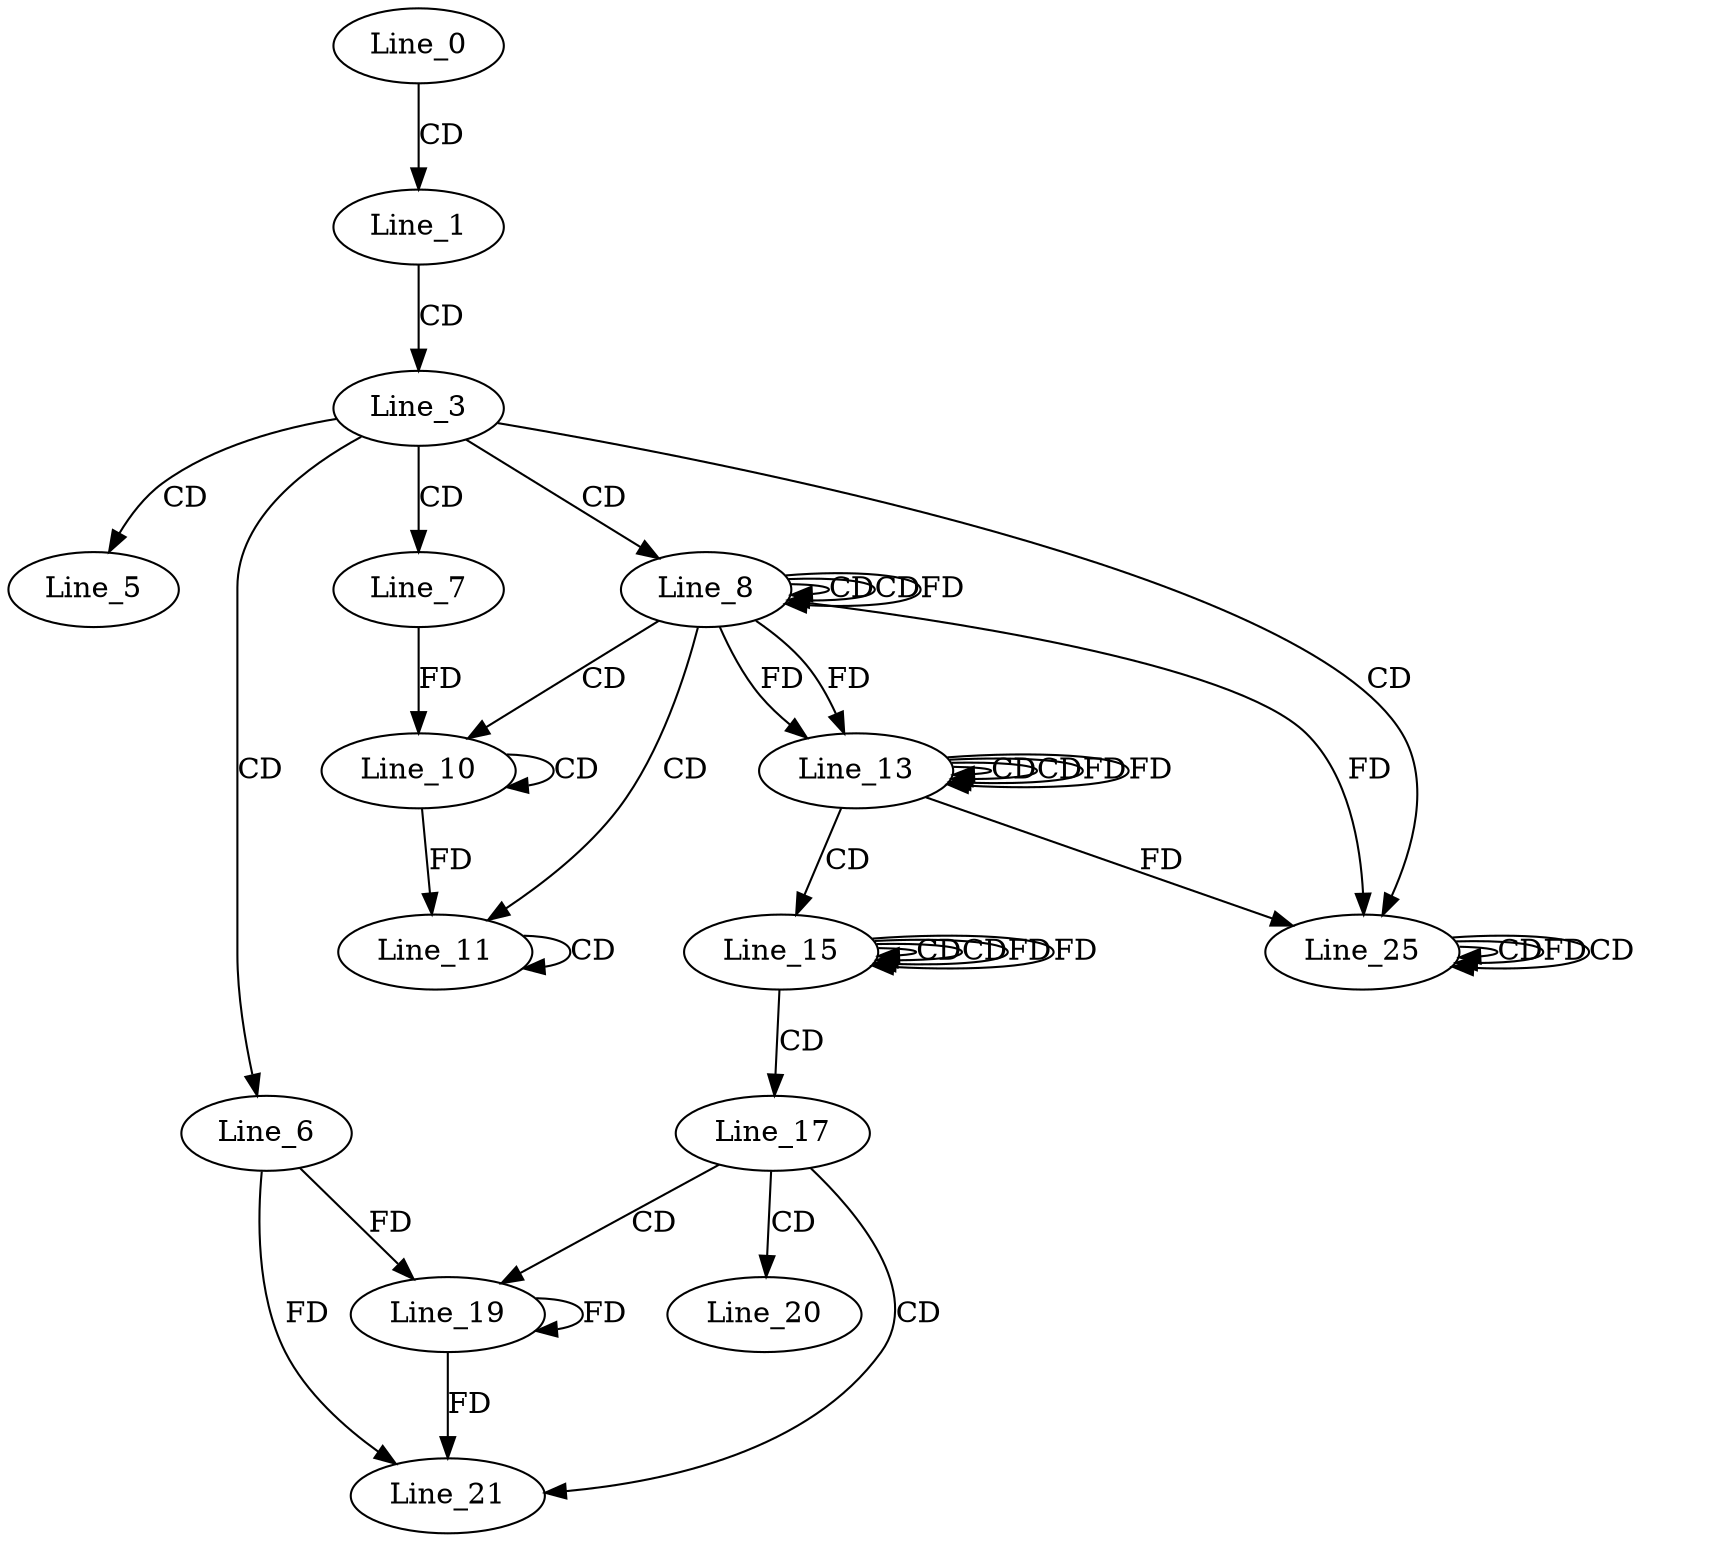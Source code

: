 digraph G {
  Line_0;
  Line_1;
  Line_3;
  Line_5;
  Line_6;
  Line_7;
  Line_8;
  Line_8;
  Line_8;
  Line_10;
  Line_10;
  Line_11;
  Line_11;
  Line_13;
  Line_13;
  Line_13;
  Line_15;
  Line_15;
  Line_15;
  Line_17;
  Line_19;
  Line_20;
  Line_21;
  Line_25;
  Line_25;
  Line_25;
  Line_25;
  Line_0 -> Line_1 [ label="CD" ];
  Line_1 -> Line_3 [ label="CD" ];
  Line_3 -> Line_5 [ label="CD" ];
  Line_3 -> Line_6 [ label="CD" ];
  Line_3 -> Line_7 [ label="CD" ];
  Line_3 -> Line_8 [ label="CD" ];
  Line_8 -> Line_8 [ label="CD" ];
  Line_8 -> Line_8 [ label="CD" ];
  Line_8 -> Line_8 [ label="FD" ];
  Line_8 -> Line_10 [ label="CD" ];
  Line_10 -> Line_10 [ label="CD" ];
  Line_7 -> Line_10 [ label="FD" ];
  Line_8 -> Line_11 [ label="CD" ];
  Line_11 -> Line_11 [ label="CD" ];
  Line_10 -> Line_11 [ label="FD" ];
  Line_13 -> Line_13 [ label="CD" ];
  Line_8 -> Line_13 [ label="FD" ];
  Line_13 -> Line_13 [ label="CD" ];
  Line_13 -> Line_13 [ label="FD" ];
  Line_8 -> Line_13 [ label="FD" ];
  Line_13 -> Line_15 [ label="CD" ];
  Line_15 -> Line_15 [ label="CD" ];
  Line_15 -> Line_15 [ label="CD" ];
  Line_15 -> Line_15 [ label="FD" ];
  Line_15 -> Line_17 [ label="CD" ];
  Line_17 -> Line_19 [ label="CD" ];
  Line_19 -> Line_19 [ label="FD" ];
  Line_6 -> Line_19 [ label="FD" ];
  Line_17 -> Line_20 [ label="CD" ];
  Line_17 -> Line_21 [ label="CD" ];
  Line_19 -> Line_21 [ label="FD" ];
  Line_6 -> Line_21 [ label="FD" ];
  Line_3 -> Line_25 [ label="CD" ];
  Line_25 -> Line_25 [ label="CD" ];
  Line_13 -> Line_25 [ label="FD" ];
  Line_8 -> Line_25 [ label="FD" ];
  Line_25 -> Line_25 [ label="FD" ];
  Line_25 -> Line_25 [ label="CD" ];
  Line_13 -> Line_13 [ label="FD" ];
  Line_15 -> Line_15 [ label="FD" ];
}
